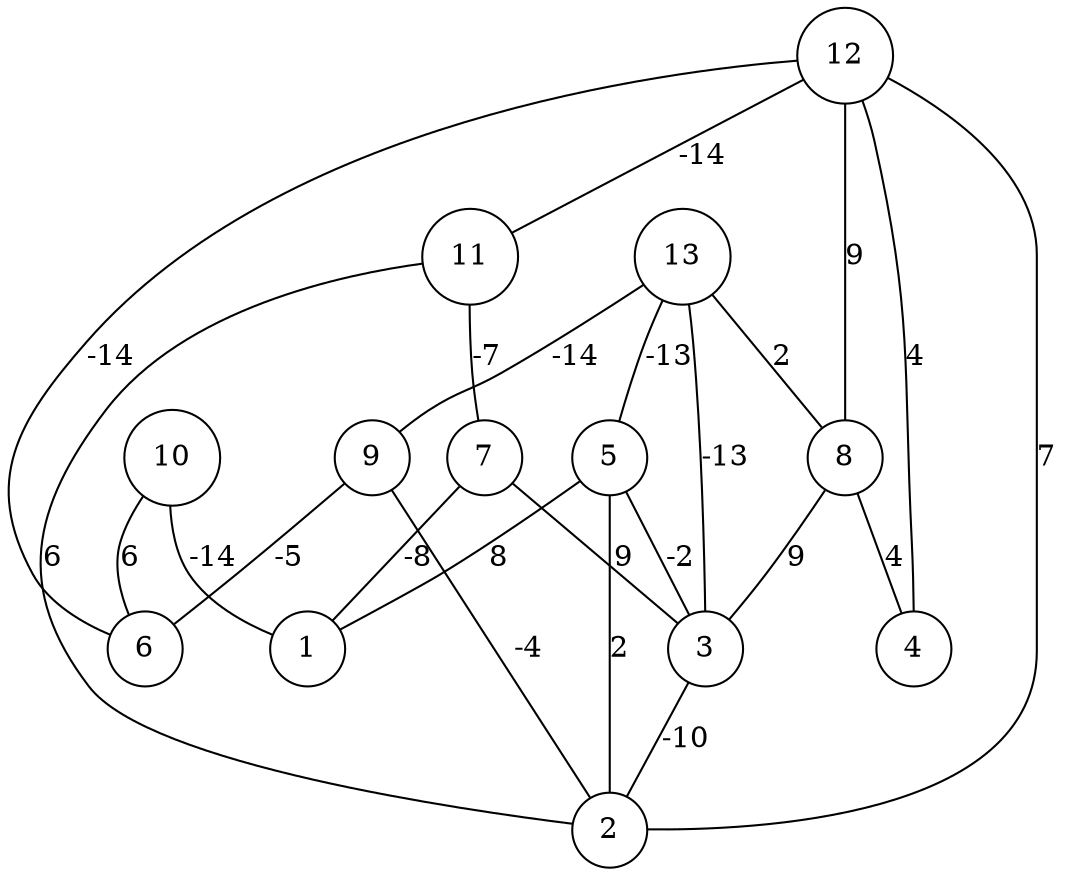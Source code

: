 graph { 
	 fontname="Helvetica,Arial,sans-serif" 
	 node [shape = circle]; 
	 13 -- 3 [label = "-13"];
	 13 -- 5 [label = "-13"];
	 13 -- 8 [label = "2"];
	 13 -- 9 [label = "-14"];
	 12 -- 2 [label = "7"];
	 12 -- 4 [label = "4"];
	 12 -- 6 [label = "-14"];
	 12 -- 8 [label = "9"];
	 12 -- 11 [label = "-14"];
	 11 -- 2 [label = "6"];
	 11 -- 7 [label = "-7"];
	 10 -- 1 [label = "-14"];
	 10 -- 6 [label = "6"];
	 9 -- 2 [label = "-4"];
	 9 -- 6 [label = "-5"];
	 8 -- 3 [label = "9"];
	 8 -- 4 [label = "4"];
	 7 -- 1 [label = "-8"];
	 7 -- 3 [label = "9"];
	 5 -- 1 [label = "8"];
	 5 -- 2 [label = "2"];
	 5 -- 3 [label = "-2"];
	 3 -- 2 [label = "-10"];
	 1;
	 2;
	 3;
	 4;
	 5;
	 6;
	 7;
	 8;
	 9;
	 10;
	 11;
	 12;
	 13;
}
